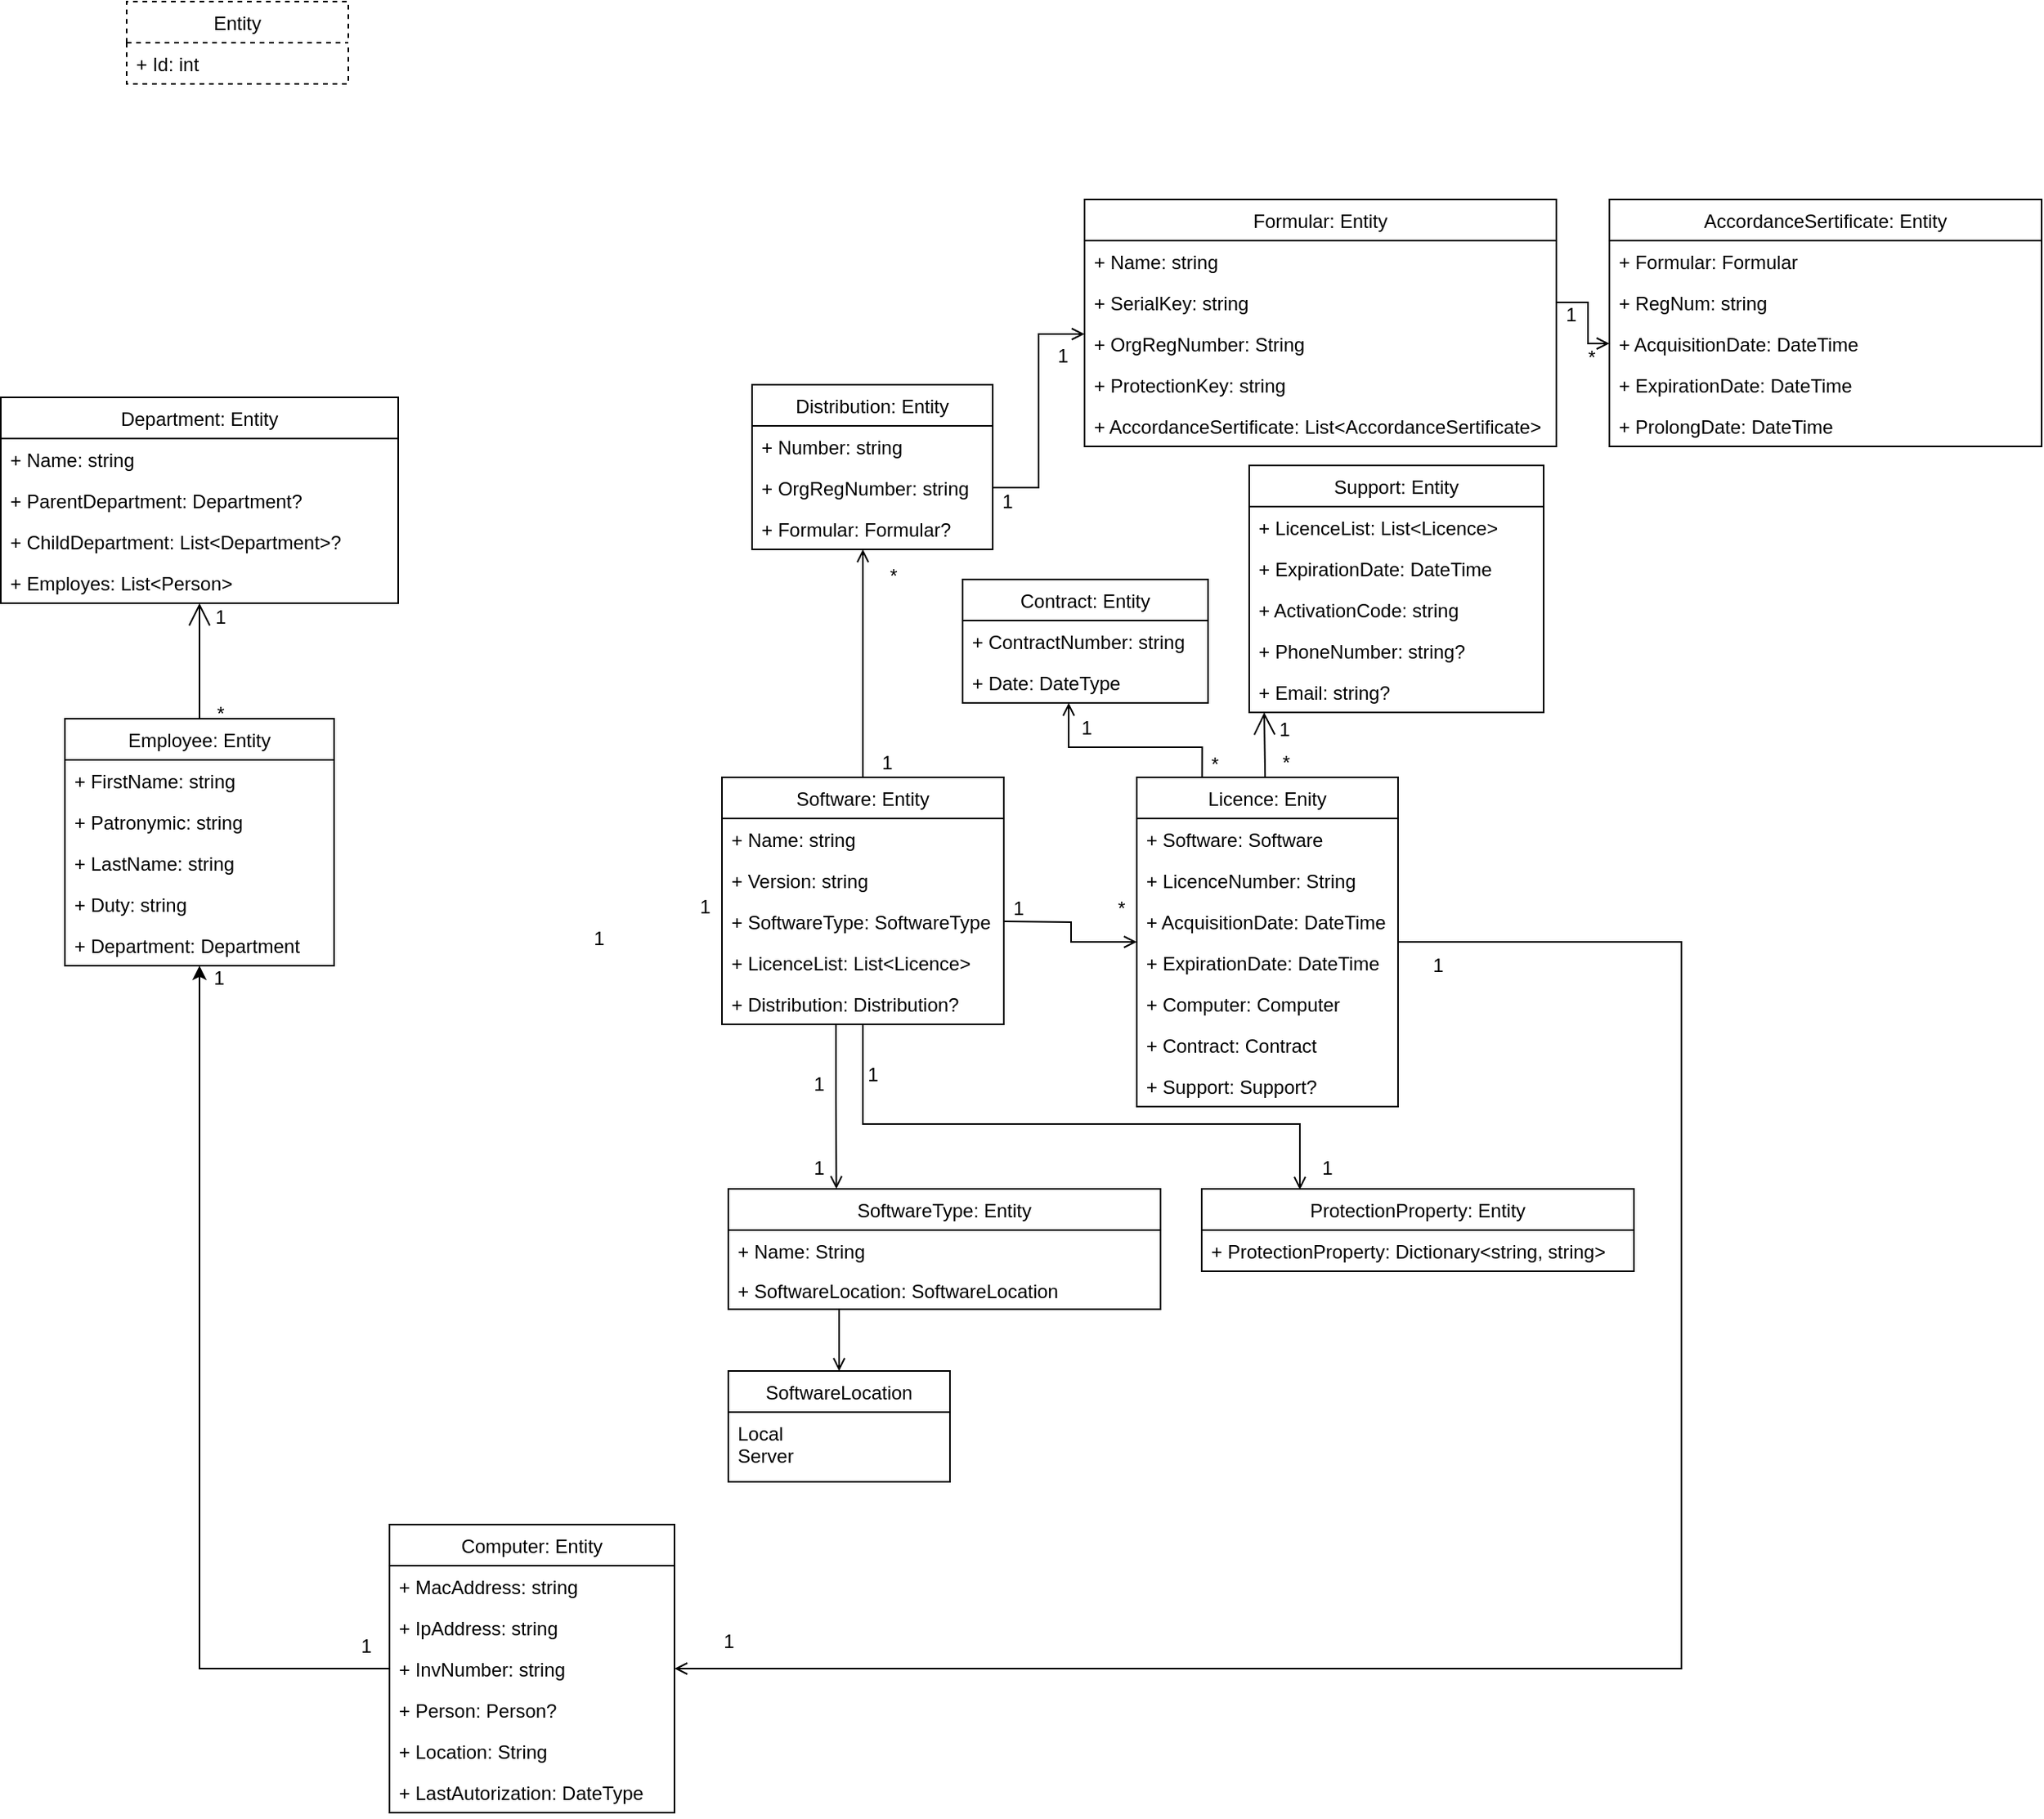 <mxfile version="16.5.6" type="github">
  <diagram id="y8QH2Xs-EVp4dDAqNL8i" name="Page-1">
    <mxGraphModel dx="981" dy="1709" grid="0" gridSize="10" guides="1" tooltips="1" connect="1" arrows="1" fold="1" page="1" pageScale="1" pageWidth="827" pageHeight="1169" math="0" shadow="0">
      <root>
        <mxCell id="0" />
        <mxCell id="1" parent="0" />
        <mxCell id="FjzVUKd9onfO_mUSDXpC-1" value="Entity" style="swimlane;fontStyle=0;childLayout=stackLayout;horizontal=1;startSize=26;fillColor=none;horizontalStack=0;resizeParent=1;resizeParentMax=0;resizeLast=0;collapsible=1;marginBottom=0;dashed=1;" parent="1" vertex="1">
          <mxGeometry x="114" y="-430" width="140" height="52" as="geometry" />
        </mxCell>
        <mxCell id="FjzVUKd9onfO_mUSDXpC-2" value="+ Id: int" style="text;strokeColor=none;fillColor=none;align=left;verticalAlign=top;spacingLeft=4;spacingRight=4;overflow=hidden;rotatable=0;points=[[0,0.5],[1,0.5]];portConstraint=eastwest;" parent="FjzVUKd9onfO_mUSDXpC-1" vertex="1">
          <mxGeometry y="26" width="140" height="26" as="geometry" />
        </mxCell>
        <mxCell id="FjzVUKd9onfO_mUSDXpC-9" value="Employee: Entity" style="swimlane;fontStyle=0;childLayout=stackLayout;horizontal=1;startSize=26;fillColor=none;horizontalStack=0;resizeParent=1;resizeParentMax=0;resizeLast=0;collapsible=1;marginBottom=0;" parent="1" vertex="1">
          <mxGeometry x="75" y="23" width="170" height="156" as="geometry" />
        </mxCell>
        <mxCell id="FjzVUKd9onfO_mUSDXpC-10" value="+ FirstName: string&#xa;" style="text;strokeColor=none;fillColor=none;align=left;verticalAlign=top;spacingLeft=4;spacingRight=4;overflow=hidden;rotatable=0;points=[[0,0.5],[1,0.5]];portConstraint=eastwest;" parent="FjzVUKd9onfO_mUSDXpC-9" vertex="1">
          <mxGeometry y="26" width="170" height="26" as="geometry" />
        </mxCell>
        <mxCell id="BDBQeY_DdKFdNmqo1651-56" value="+ Patronymic: string" style="text;strokeColor=none;fillColor=none;align=left;verticalAlign=top;spacingLeft=4;spacingRight=4;overflow=hidden;rotatable=0;points=[[0,0.5],[1,0.5]];portConstraint=eastwest;" parent="FjzVUKd9onfO_mUSDXpC-9" vertex="1">
          <mxGeometry y="52" width="170" height="26" as="geometry" />
        </mxCell>
        <mxCell id="BDBQeY_DdKFdNmqo1651-55" value="+ LastName: string" style="text;strokeColor=none;fillColor=none;align=left;verticalAlign=top;spacingLeft=4;spacingRight=4;overflow=hidden;rotatable=0;points=[[0,0.5],[1,0.5]];portConstraint=eastwest;" parent="FjzVUKd9onfO_mUSDXpC-9" vertex="1">
          <mxGeometry y="78" width="170" height="26" as="geometry" />
        </mxCell>
        <mxCell id="BDBQeY_DdKFdNmqo1651-54" value="+ Duty: string" style="text;strokeColor=none;fillColor=none;align=left;verticalAlign=top;spacingLeft=4;spacingRight=4;overflow=hidden;rotatable=0;points=[[0,0.5],[1,0.5]];portConstraint=eastwest;" parent="FjzVUKd9onfO_mUSDXpC-9" vertex="1">
          <mxGeometry y="104" width="170" height="26" as="geometry" />
        </mxCell>
        <mxCell id="BDBQeY_DdKFdNmqo1651-58" value="+ Department: Department" style="text;strokeColor=none;fillColor=none;align=left;verticalAlign=top;spacingLeft=4;spacingRight=4;overflow=hidden;rotatable=0;points=[[0,0.5],[1,0.5]];portConstraint=eastwest;" parent="FjzVUKd9onfO_mUSDXpC-9" vertex="1">
          <mxGeometry y="130" width="170" height="26" as="geometry" />
        </mxCell>
        <mxCell id="VfzhLTsaW3TszEiMBlgU-3" style="edgeStyle=orthogonalEdgeStyle;rounded=0;orthogonalLoop=1;jettySize=auto;html=1;" edge="1" parent="1" source="FjzVUKd9onfO_mUSDXpC-19" target="FjzVUKd9onfO_mUSDXpC-9">
          <mxGeometry relative="1" as="geometry" />
        </mxCell>
        <mxCell id="FjzVUKd9onfO_mUSDXpC-19" value="Computer: Entity" style="swimlane;fontStyle=0;childLayout=stackLayout;horizontal=1;startSize=26;fillColor=none;horizontalStack=0;resizeParent=1;resizeParentMax=0;resizeLast=0;collapsible=1;marginBottom=0;" parent="1" vertex="1">
          <mxGeometry x="280" y="532" width="180" height="182" as="geometry" />
        </mxCell>
        <mxCell id="FjzVUKd9onfO_mUSDXpC-20" value="+ MacAddress: string" style="text;strokeColor=none;fillColor=none;align=left;verticalAlign=top;spacingLeft=4;spacingRight=4;overflow=hidden;rotatable=0;points=[[0,0.5],[1,0.5]];portConstraint=eastwest;" parent="FjzVUKd9onfO_mUSDXpC-19" vertex="1">
          <mxGeometry y="26" width="180" height="26" as="geometry" />
        </mxCell>
        <mxCell id="BDBQeY_DdKFdNmqo1651-67" value="+ IpAddress: string" style="text;strokeColor=none;fillColor=none;align=left;verticalAlign=top;spacingLeft=4;spacingRight=4;overflow=hidden;rotatable=0;points=[[0,0.5],[1,0.5]];portConstraint=eastwest;" parent="FjzVUKd9onfO_mUSDXpC-19" vertex="1">
          <mxGeometry y="52" width="180" height="26" as="geometry" />
        </mxCell>
        <mxCell id="BDBQeY_DdKFdNmqo1651-66" value="+ InvNumber: string" style="text;strokeColor=none;fillColor=none;align=left;verticalAlign=top;spacingLeft=4;spacingRight=4;overflow=hidden;rotatable=0;points=[[0,0.5],[1,0.5]];portConstraint=eastwest;" parent="FjzVUKd9onfO_mUSDXpC-19" vertex="1">
          <mxGeometry y="78" width="180" height="26" as="geometry" />
        </mxCell>
        <mxCell id="BDBQeY_DdKFdNmqo1651-65" value="+ Person: Person?" style="text;strokeColor=none;fillColor=none;align=left;verticalAlign=top;spacingLeft=4;spacingRight=4;overflow=hidden;rotatable=0;points=[[0,0.5],[1,0.5]];portConstraint=eastwest;" parent="FjzVUKd9onfO_mUSDXpC-19" vertex="1">
          <mxGeometry y="104" width="180" height="26" as="geometry" />
        </mxCell>
        <mxCell id="BDBQeY_DdKFdNmqo1651-64" value="+ Location: String" style="text;strokeColor=none;fillColor=none;align=left;verticalAlign=top;spacingLeft=4;spacingRight=4;overflow=hidden;rotatable=0;points=[[0,0.5],[1,0.5]];portConstraint=eastwest;" parent="FjzVUKd9onfO_mUSDXpC-19" vertex="1">
          <mxGeometry y="130" width="180" height="26" as="geometry" />
        </mxCell>
        <mxCell id="BDBQeY_DdKFdNmqo1651-63" value="+ LastAutorization: DateType" style="text;strokeColor=none;fillColor=none;align=left;verticalAlign=top;spacingLeft=4;spacingRight=4;overflow=hidden;rotatable=0;points=[[0,0.5],[1,0.5]];portConstraint=eastwest;" parent="FjzVUKd9onfO_mUSDXpC-19" vertex="1">
          <mxGeometry y="156" width="180" height="26" as="geometry" />
        </mxCell>
        <mxCell id="FjzVUKd9onfO_mUSDXpC-21" value="Department: Entity" style="swimlane;fontStyle=0;childLayout=stackLayout;horizontal=1;startSize=26;fillColor=none;horizontalStack=0;resizeParent=1;resizeParentMax=0;resizeLast=0;collapsible=1;marginBottom=0;" parent="1" vertex="1">
          <mxGeometry x="34.5" y="-180" width="251" height="130" as="geometry" />
        </mxCell>
        <mxCell id="FjzVUKd9onfO_mUSDXpC-22" value="+ Name: string" style="text;strokeColor=none;fillColor=none;align=left;verticalAlign=top;spacingLeft=4;spacingRight=4;overflow=hidden;rotatable=0;points=[[0,0.5],[1,0.5]];portConstraint=eastwest;" parent="FjzVUKd9onfO_mUSDXpC-21" vertex="1">
          <mxGeometry y="26" width="251" height="26" as="geometry" />
        </mxCell>
        <mxCell id="BDBQeY_DdKFdNmqo1651-53" value="+ ParentDepartment: Department?" style="text;strokeColor=none;fillColor=none;align=left;verticalAlign=top;spacingLeft=4;spacingRight=4;overflow=hidden;rotatable=0;points=[[0,0.5],[1,0.5]];portConstraint=eastwest;" parent="FjzVUKd9onfO_mUSDXpC-21" vertex="1">
          <mxGeometry y="52" width="251" height="26" as="geometry" />
        </mxCell>
        <mxCell id="VfzhLTsaW3TszEiMBlgU-1" value="+ ChildDepartment: List&lt;Department&gt;?" style="text;strokeColor=none;fillColor=none;align=left;verticalAlign=top;spacingLeft=4;spacingRight=4;overflow=hidden;rotatable=0;points=[[0,0.5],[1,0.5]];portConstraint=eastwest;" vertex="1" parent="FjzVUKd9onfO_mUSDXpC-21">
          <mxGeometry y="78" width="251" height="26" as="geometry" />
        </mxCell>
        <mxCell id="BDBQeY_DdKFdNmqo1651-52" value="+ Employes: List&lt;Person&gt;" style="text;strokeColor=none;fillColor=none;align=left;verticalAlign=top;spacingLeft=4;spacingRight=4;overflow=hidden;rotatable=0;points=[[0,0.5],[1,0.5]];portConstraint=eastwest;" parent="FjzVUKd9onfO_mUSDXpC-21" vertex="1">
          <mxGeometry y="104" width="251" height="26" as="geometry" />
        </mxCell>
        <mxCell id="BDBQeY_DdKFdNmqo1651-15" value="" style="group" parent="1" vertex="1" connectable="0">
          <mxGeometry x="158" y="-51" width="25" height="88" as="geometry" />
        </mxCell>
        <mxCell id="BDBQeY_DdKFdNmqo1651-13" value="*" style="text;html=1;align=center;verticalAlign=middle;resizable=0;points=[];autosize=1;strokeColor=none;fillColor=none;" parent="BDBQeY_DdKFdNmqo1651-15" vertex="1">
          <mxGeometry x="5" y="61.333" width="20" height="20" as="geometry" />
        </mxCell>
        <mxCell id="BDBQeY_DdKFdNmqo1651-14" value="1" style="text;html=1;align=center;verticalAlign=middle;resizable=0;points=[];autosize=1;strokeColor=none;fillColor=none;" parent="BDBQeY_DdKFdNmqo1651-15" vertex="1">
          <mxGeometry x="5" width="20" height="20" as="geometry" />
        </mxCell>
        <mxCell id="BDBQeY_DdKFdNmqo1651-168" style="edgeStyle=orthogonalEdgeStyle;rounded=0;orthogonalLoop=1;jettySize=auto;html=1;entryX=0.25;entryY=0;entryDx=0;entryDy=0;startArrow=none;startFill=0;endArrow=open;endFill=0;" parent="1" source="BDBQeY_DdKFdNmqo1651-32" target="BDBQeY_DdKFdNmqo1651-166" edge="1">
          <mxGeometry relative="1" as="geometry">
            <Array as="points">
              <mxPoint x="562" y="264" />
              <mxPoint x="562" y="264" />
            </Array>
          </mxGeometry>
        </mxCell>
        <mxCell id="BDBQeY_DdKFdNmqo1651-175" style="edgeStyle=orthogonalEdgeStyle;rounded=0;orthogonalLoop=1;jettySize=auto;html=1;startArrow=none;startFill=0;endArrow=open;endFill=0;" parent="1" source="BDBQeY_DdKFdNmqo1651-84" target="FjzVUKd9onfO_mUSDXpC-19" edge="1">
          <mxGeometry relative="1" as="geometry">
            <Array as="points">
              <mxPoint x="1096" y="164" />
              <mxPoint x="1096" y="623" />
            </Array>
            <mxPoint x="817" y="64" as="sourcePoint" />
          </mxGeometry>
        </mxCell>
        <mxCell id="BDBQeY_DdKFdNmqo1651-187" style="edgeStyle=orthogonalEdgeStyle;rounded=0;orthogonalLoop=1;jettySize=auto;html=1;startArrow=none;startFill=0;endArrow=open;endFill=0;" parent="1" source="BDBQeY_DdKFdNmqo1651-32" target="BDBQeY_DdKFdNmqo1651-73" edge="1">
          <mxGeometry relative="1" as="geometry">
            <Array as="points">
              <mxPoint x="579" y="-49" />
              <mxPoint x="579" y="-49" />
            </Array>
          </mxGeometry>
        </mxCell>
        <mxCell id="BDBQeY_DdKFdNmqo1651-32" value="Software: Entity" style="swimlane;fontStyle=0;childLayout=stackLayout;horizontal=1;startSize=26;fillColor=none;horizontalStack=0;resizeParent=1;resizeParentMax=0;resizeLast=0;collapsible=1;marginBottom=0;" parent="1" vertex="1">
          <mxGeometry x="490" y="60" width="178" height="156" as="geometry" />
        </mxCell>
        <mxCell id="BDBQeY_DdKFdNmqo1651-42" value="+ Name: string    " style="text;strokeColor=none;fillColor=none;align=left;verticalAlign=middle;spacingLeft=4;spacingRight=4;overflow=hidden;rotatable=0;points=[[0,0.5],[1,0.5]];portConstraint=eastwest;" parent="BDBQeY_DdKFdNmqo1651-32" vertex="1">
          <mxGeometry y="26" width="178" height="26" as="geometry" />
        </mxCell>
        <mxCell id="BDBQeY_DdKFdNmqo1651-45" value="+ Version: string" style="text;strokeColor=none;fillColor=none;align=left;verticalAlign=middle;spacingLeft=4;spacingRight=4;overflow=hidden;rotatable=0;points=[[0,0.5],[1,0.5]];portConstraint=eastwest;" parent="BDBQeY_DdKFdNmqo1651-32" vertex="1">
          <mxGeometry y="52" width="178" height="26" as="geometry" />
        </mxCell>
        <mxCell id="BDBQeY_DdKFdNmqo1651-108" value="+ SoftwareType: SoftwareType" style="text;strokeColor=none;fillColor=none;align=left;verticalAlign=middle;spacingLeft=4;spacingRight=4;overflow=hidden;rotatable=0;points=[[0,0.5],[1,0.5]];portConstraint=eastwest;" parent="BDBQeY_DdKFdNmqo1651-32" vertex="1">
          <mxGeometry y="78" width="178" height="26" as="geometry" />
        </mxCell>
        <mxCell id="BDBQeY_DdKFdNmqo1651-102" value="+ LicenceList: List&lt;Licence&gt; " style="text;strokeColor=none;fillColor=none;align=left;verticalAlign=middle;spacingLeft=4;spacingRight=4;overflow=hidden;rotatable=0;points=[[0,0.5],[1,0.5]];portConstraint=eastwest;" parent="BDBQeY_DdKFdNmqo1651-32" vertex="1">
          <mxGeometry y="104" width="178" height="26" as="geometry" />
        </mxCell>
        <mxCell id="BDBQeY_DdKFdNmqo1651-72" value="+ Distribution: Distribution?" style="text;strokeColor=none;fillColor=none;align=left;verticalAlign=middle;spacingLeft=4;spacingRight=4;overflow=hidden;rotatable=0;points=[[0,0.5],[1,0.5]];portConstraint=eastwest;" parent="BDBQeY_DdKFdNmqo1651-32" vertex="1">
          <mxGeometry y="130" width="178" height="26" as="geometry" />
        </mxCell>
        <mxCell id="BDBQeY_DdKFdNmqo1651-46" value="Contract: Entity" style="swimlane;fontStyle=0;childLayout=stackLayout;horizontal=1;startSize=26;fillColor=none;horizontalStack=0;resizeParent=1;resizeParentMax=0;resizeLast=0;collapsible=1;marginBottom=0;" parent="1" vertex="1">
          <mxGeometry x="642" y="-65" width="155" height="78" as="geometry" />
        </mxCell>
        <mxCell id="BDBQeY_DdKFdNmqo1651-47" value="+ ContractNumber: string" style="text;strokeColor=none;fillColor=none;align=left;verticalAlign=top;spacingLeft=4;spacingRight=4;overflow=hidden;rotatable=0;points=[[0,0.5],[1,0.5]];portConstraint=eastwest;" parent="BDBQeY_DdKFdNmqo1651-46" vertex="1">
          <mxGeometry y="26" width="155" height="26" as="geometry" />
        </mxCell>
        <mxCell id="BDBQeY_DdKFdNmqo1651-48" value="+ Date: DateType" style="text;strokeColor=none;fillColor=none;align=left;verticalAlign=top;spacingLeft=4;spacingRight=4;overflow=hidden;rotatable=0;points=[[0,0.5],[1,0.5]];portConstraint=eastwest;" parent="BDBQeY_DdKFdNmqo1651-46" vertex="1">
          <mxGeometry y="52" width="155" height="26" as="geometry" />
        </mxCell>
        <mxCell id="BDBQeY_DdKFdNmqo1651-10" value="" style="endArrow=open;endFill=1;endSize=12;html=1;rounded=0;exitX=0.5;exitY=0;exitDx=0;exitDy=0;" parent="1" source="FjzVUKd9onfO_mUSDXpC-9" target="FjzVUKd9onfO_mUSDXpC-21" edge="1">
          <mxGeometry width="160" relative="1" as="geometry">
            <mxPoint x="340" y="200" as="sourcePoint" />
            <mxPoint x="155" y="-28" as="targetPoint" />
            <Array as="points" />
          </mxGeometry>
        </mxCell>
        <mxCell id="BDBQeY_DdKFdNmqo1651-68" value="Support: Entity" style="swimlane;fontStyle=0;childLayout=stackLayout;horizontal=1;startSize=26;fillColor=none;horizontalStack=0;resizeParent=1;resizeParentMax=0;resizeLast=0;collapsible=1;marginBottom=0;" parent="1" vertex="1">
          <mxGeometry x="823" y="-137" width="186" height="156" as="geometry" />
        </mxCell>
        <mxCell id="BDBQeY_DdKFdNmqo1651-186" value="+ LicenceList: List&lt;Licence&gt;" style="text;strokeColor=none;fillColor=none;align=left;verticalAlign=top;spacingLeft=4;spacingRight=4;overflow=hidden;rotatable=0;points=[[0,0.5],[1,0.5]];portConstraint=eastwest;" parent="BDBQeY_DdKFdNmqo1651-68" vertex="1">
          <mxGeometry y="26" width="186" height="26" as="geometry" />
        </mxCell>
        <mxCell id="BDBQeY_DdKFdNmqo1651-69" value="+ ExpirationDate: DateTime" style="text;strokeColor=none;fillColor=none;align=left;verticalAlign=top;spacingLeft=4;spacingRight=4;overflow=hidden;rotatable=0;points=[[0,0.5],[1,0.5]];portConstraint=eastwest;" parent="BDBQeY_DdKFdNmqo1651-68" vertex="1">
          <mxGeometry y="52" width="186" height="26" as="geometry" />
        </mxCell>
        <mxCell id="BDBQeY_DdKFdNmqo1651-70" value="+ ActivationCode: string" style="text;strokeColor=none;fillColor=none;align=left;verticalAlign=top;spacingLeft=4;spacingRight=4;overflow=hidden;rotatable=0;points=[[0,0.5],[1,0.5]];portConstraint=eastwest;" parent="BDBQeY_DdKFdNmqo1651-68" vertex="1">
          <mxGeometry y="78" width="186" height="26" as="geometry" />
        </mxCell>
        <mxCell id="BDBQeY_DdKFdNmqo1651-71" value="+ PhoneNumber: string?" style="text;strokeColor=none;fillColor=none;align=left;verticalAlign=top;spacingLeft=4;spacingRight=4;overflow=hidden;rotatable=0;points=[[0,0.5],[1,0.5]];portConstraint=eastwest;" parent="BDBQeY_DdKFdNmqo1651-68" vertex="1">
          <mxGeometry y="104" width="186" height="26" as="geometry" />
        </mxCell>
        <mxCell id="BDBQeY_DdKFdNmqo1651-109" value="+ Email: string?" style="text;strokeColor=none;fillColor=none;align=left;verticalAlign=top;spacingLeft=4;spacingRight=4;overflow=hidden;rotatable=0;points=[[0,0.5],[1,0.5]];portConstraint=eastwest;" parent="BDBQeY_DdKFdNmqo1651-68" vertex="1">
          <mxGeometry y="130" width="186" height="26" as="geometry" />
        </mxCell>
        <mxCell id="BDBQeY_DdKFdNmqo1651-73" value="Distribution: Entity" style="swimlane;fontStyle=0;childLayout=stackLayout;horizontal=1;startSize=26;fillColor=none;horizontalStack=0;resizeParent=1;resizeParentMax=0;resizeLast=0;collapsible=1;marginBottom=0;" parent="1" vertex="1">
          <mxGeometry x="509" y="-188" width="152" height="104" as="geometry" />
        </mxCell>
        <mxCell id="BDBQeY_DdKFdNmqo1651-74" value="+ Number: string" style="text;strokeColor=none;fillColor=none;align=left;verticalAlign=top;spacingLeft=4;spacingRight=4;overflow=hidden;rotatable=0;points=[[0,0.5],[1,0.5]];portConstraint=eastwest;" parent="BDBQeY_DdKFdNmqo1651-73" vertex="1">
          <mxGeometry y="26" width="152" height="26" as="geometry" />
        </mxCell>
        <mxCell id="BDBQeY_DdKFdNmqo1651-75" value="+ OrgRegNumber: string" style="text;strokeColor=none;fillColor=none;align=left;verticalAlign=top;spacingLeft=4;spacingRight=4;overflow=hidden;rotatable=0;points=[[0,0.5],[1,0.5]];portConstraint=eastwest;" parent="BDBQeY_DdKFdNmqo1651-73" vertex="1">
          <mxGeometry y="52" width="152" height="26" as="geometry" />
        </mxCell>
        <mxCell id="BDBQeY_DdKFdNmqo1651-76" value="+ Formular: Formular?" style="text;strokeColor=none;fillColor=none;align=left;verticalAlign=top;spacingLeft=4;spacingRight=4;overflow=hidden;rotatable=0;points=[[0,0.5],[1,0.5]];portConstraint=eastwest;" parent="BDBQeY_DdKFdNmqo1651-73" vertex="1">
          <mxGeometry y="78" width="152" height="26" as="geometry" />
        </mxCell>
        <mxCell id="BDBQeY_DdKFdNmqo1651-78" value="Formular: Entity" style="swimlane;fontStyle=0;childLayout=stackLayout;horizontal=1;startSize=26;fillColor=none;horizontalStack=0;resizeParent=1;resizeParentMax=0;resizeLast=0;collapsible=1;marginBottom=0;" parent="1" vertex="1">
          <mxGeometry x="719" y="-305" width="298" height="156" as="geometry" />
        </mxCell>
        <mxCell id="BDBQeY_DdKFdNmqo1651-79" value="+ Name: string" style="text;strokeColor=none;fillColor=none;align=left;verticalAlign=top;spacingLeft=4;spacingRight=4;overflow=hidden;rotatable=0;points=[[0,0.5],[1,0.5]];portConstraint=eastwest;" parent="BDBQeY_DdKFdNmqo1651-78" vertex="1">
          <mxGeometry y="26" width="298" height="26" as="geometry" />
        </mxCell>
        <mxCell id="BDBQeY_DdKFdNmqo1651-80" value="+ SerialKey: string " style="text;strokeColor=none;fillColor=none;align=left;verticalAlign=top;spacingLeft=4;spacingRight=4;overflow=hidden;rotatable=0;points=[[0,0.5],[1,0.5]];portConstraint=eastwest;" parent="BDBQeY_DdKFdNmqo1651-78" vertex="1">
          <mxGeometry y="52" width="298" height="26" as="geometry" />
        </mxCell>
        <mxCell id="BDBQeY_DdKFdNmqo1651-83" value="+ OrgRegNumber: String" style="text;strokeColor=none;fillColor=none;align=left;verticalAlign=top;spacingLeft=4;spacingRight=4;overflow=hidden;rotatable=0;points=[[0,0.5],[1,0.5]];portConstraint=eastwest;" parent="BDBQeY_DdKFdNmqo1651-78" vertex="1">
          <mxGeometry y="78" width="298" height="26" as="geometry" />
        </mxCell>
        <mxCell id="BDBQeY_DdKFdNmqo1651-82" value="+ ProtectionKey: string" style="text;strokeColor=none;fillColor=none;align=left;verticalAlign=top;spacingLeft=4;spacingRight=4;overflow=hidden;rotatable=0;points=[[0,0.5],[1,0.5]];portConstraint=eastwest;" parent="BDBQeY_DdKFdNmqo1651-78" vertex="1">
          <mxGeometry y="104" width="298" height="26" as="geometry" />
        </mxCell>
        <mxCell id="BDBQeY_DdKFdNmqo1651-81" value="+ AccordanceSertificate: List&lt;AccordanceSertificate&gt;" style="text;strokeColor=none;fillColor=none;align=left;verticalAlign=top;spacingLeft=4;spacingRight=4;overflow=hidden;rotatable=0;points=[[0,0.5],[1,0.5]];portConstraint=eastwest;" parent="BDBQeY_DdKFdNmqo1651-78" vertex="1">
          <mxGeometry y="130" width="298" height="26" as="geometry" />
        </mxCell>
        <mxCell id="BDBQeY_DdKFdNmqo1651-123" style="edgeStyle=orthogonalEdgeStyle;rounded=0;orthogonalLoop=1;jettySize=auto;html=1;exitX=0.25;exitY=0;exitDx=0;exitDy=0;endArrow=open;endFill=0;" parent="1" source="BDBQeY_DdKFdNmqo1651-84" target="BDBQeY_DdKFdNmqo1651-46" edge="1">
          <mxGeometry relative="1" as="geometry">
            <Array as="points">
              <mxPoint x="793" y="41" />
              <mxPoint x="709" y="41" />
            </Array>
          </mxGeometry>
        </mxCell>
        <mxCell id="BDBQeY_DdKFdNmqo1651-84" value="Licence: Enity" style="swimlane;fontStyle=0;childLayout=stackLayout;horizontal=1;startSize=26;fillColor=none;horizontalStack=0;resizeParent=1;resizeParentMax=0;resizeLast=0;collapsible=1;marginBottom=0;" parent="1" vertex="1">
          <mxGeometry x="752" y="60" width="165" height="208" as="geometry" />
        </mxCell>
        <mxCell id="BDBQeY_DdKFdNmqo1651-103" value="+ Software: Software" style="text;strokeColor=none;fillColor=none;align=left;verticalAlign=middle;spacingLeft=4;spacingRight=4;overflow=hidden;rotatable=0;points=[[0,0.5],[1,0.5]];portConstraint=eastwest;" parent="BDBQeY_DdKFdNmqo1651-84" vertex="1">
          <mxGeometry y="26" width="165" height="26" as="geometry" />
        </mxCell>
        <mxCell id="BDBQeY_DdKFdNmqo1651-88" value="+ LicenceNumber: String" style="text;strokeColor=none;fillColor=none;align=left;verticalAlign=middle;spacingLeft=4;spacingRight=4;overflow=hidden;rotatable=0;points=[[0,0.5],[1,0.5]];portConstraint=eastwest;" parent="BDBQeY_DdKFdNmqo1651-84" vertex="1">
          <mxGeometry y="52" width="165" height="26" as="geometry" />
        </mxCell>
        <mxCell id="BDBQeY_DdKFdNmqo1651-89" value="+ AcquisitionDate: DateTime" style="text;strokeColor=none;fillColor=none;align=left;verticalAlign=middle;spacingLeft=4;spacingRight=4;overflow=hidden;rotatable=0;points=[[0,0.5],[1,0.5]];portConstraint=eastwest;" parent="BDBQeY_DdKFdNmqo1651-84" vertex="1">
          <mxGeometry y="78" width="165" height="26" as="geometry" />
        </mxCell>
        <mxCell id="BDBQeY_DdKFdNmqo1651-90" value="+ ExpirationDate: DateTime" style="text;strokeColor=none;fillColor=none;align=left;verticalAlign=middle;spacingLeft=4;spacingRight=4;overflow=hidden;rotatable=0;points=[[0,0.5],[1,0.5]];portConstraint=eastwest;" parent="BDBQeY_DdKFdNmqo1651-84" vertex="1">
          <mxGeometry y="104" width="165" height="26" as="geometry" />
        </mxCell>
        <mxCell id="BDBQeY_DdKFdNmqo1651-183" value="+ Computer: Computer" style="text;strokeColor=none;fillColor=none;align=left;verticalAlign=middle;spacingLeft=4;spacingRight=4;overflow=hidden;rotatable=0;points=[[0,0.5],[1,0.5]];portConstraint=eastwest;" parent="BDBQeY_DdKFdNmqo1651-84" vertex="1">
          <mxGeometry y="130" width="165" height="26" as="geometry" />
        </mxCell>
        <mxCell id="BDBQeY_DdKFdNmqo1651-91" value="+ Contract: Contract" style="text;strokeColor=none;fillColor=none;align=left;verticalAlign=middle;spacingLeft=4;spacingRight=4;overflow=hidden;rotatable=0;points=[[0,0.5],[1,0.5]];portConstraint=eastwest;" parent="BDBQeY_DdKFdNmqo1651-84" vertex="1">
          <mxGeometry y="156" width="165" height="26" as="geometry" />
        </mxCell>
        <mxCell id="BDBQeY_DdKFdNmqo1651-110" value="+ Support: Support?" style="text;strokeColor=none;fillColor=none;align=left;verticalAlign=middle;spacingLeft=4;spacingRight=4;overflow=hidden;rotatable=0;points=[[0,0.5],[1,0.5]];portConstraint=eastwest;" parent="BDBQeY_DdKFdNmqo1651-84" vertex="1">
          <mxGeometry y="182" width="165" height="26" as="geometry" />
        </mxCell>
        <mxCell id="BDBQeY_DdKFdNmqo1651-105" value="SoftwareLocation" style="swimlane;fontStyle=0;childLayout=stackLayout;horizontal=1;startSize=26;fillColor=none;horizontalStack=0;resizeParent=1;resizeParentMax=0;resizeLast=0;collapsible=1;marginBottom=0;" parent="1" vertex="1">
          <mxGeometry x="494" y="435" width="140" height="70" as="geometry" />
        </mxCell>
        <mxCell id="BDBQeY_DdKFdNmqo1651-106" value="Local&#xa;Server" style="text;strokeColor=none;fillColor=none;align=left;verticalAlign=top;spacingLeft=4;spacingRight=4;overflow=hidden;rotatable=0;points=[[0,0.5],[1,0.5]];portConstraint=eastwest;" parent="BDBQeY_DdKFdNmqo1651-105" vertex="1">
          <mxGeometry y="26" width="140" height="44" as="geometry" />
        </mxCell>
        <mxCell id="BDBQeY_DdKFdNmqo1651-117" value="" style="group" parent="1" vertex="1" connectable="0">
          <mxGeometry x="836" y="21" width="18" height="39" as="geometry" />
        </mxCell>
        <mxCell id="BDBQeY_DdKFdNmqo1651-112" value="" style="endArrow=open;endFill=1;endSize=12;html=1;rounded=0;entryX=0.051;entryY=1;entryDx=0;entryDy=0;entryPerimeter=0;" parent="BDBQeY_DdKFdNmqo1651-117" source="BDBQeY_DdKFdNmqo1651-84" target="BDBQeY_DdKFdNmqo1651-109" edge="1">
          <mxGeometry width="160" relative="1" as="geometry">
            <mxPoint x="82" y="39" as="sourcePoint" />
            <mxPoint x="194.571" y="60.306" as="targetPoint" />
            <Array as="points" />
          </mxGeometry>
        </mxCell>
        <mxCell id="BDBQeY_DdKFdNmqo1651-115" value="1" style="text;html=1;align=center;verticalAlign=middle;resizable=0;points=[];autosize=1;strokeColor=none;fillColor=none;" parent="BDBQeY_DdKFdNmqo1651-117" vertex="1">
          <mxGeometry width="17" height="18" as="geometry" />
        </mxCell>
        <mxCell id="BDBQeY_DdKFdNmqo1651-116" value="*" style="text;html=1;align=center;verticalAlign=middle;resizable=0;points=[];autosize=1;strokeColor=none;fillColor=none;" parent="BDBQeY_DdKFdNmqo1651-117" vertex="1">
          <mxGeometry x="2" y="21" width="15" height="18" as="geometry" />
        </mxCell>
        <mxCell id="BDBQeY_DdKFdNmqo1651-124" value="1" style="text;html=1;align=center;verticalAlign=middle;resizable=0;points=[];autosize=1;strokeColor=none;fillColor=none;" parent="1" vertex="1">
          <mxGeometry x="711" y="20" width="17" height="18" as="geometry" />
        </mxCell>
        <mxCell id="BDBQeY_DdKFdNmqo1651-125" value="*" style="text;html=1;align=center;verticalAlign=middle;resizable=0;points=[];autosize=1;strokeColor=none;fillColor=none;" parent="1" vertex="1">
          <mxGeometry x="793" y="43" width="15" height="18" as="geometry" />
        </mxCell>
        <mxCell id="BDBQeY_DdKFdNmqo1651-129" style="edgeStyle=orthogonalEdgeStyle;rounded=0;orthogonalLoop=1;jettySize=auto;html=1;endArrow=open;endFill=0;" parent="1" target="BDBQeY_DdKFdNmqo1651-84" edge="1">
          <mxGeometry relative="1" as="geometry">
            <mxPoint x="668" y="151" as="sourcePoint" />
          </mxGeometry>
        </mxCell>
        <mxCell id="BDBQeY_DdKFdNmqo1651-130" value="*" style="text;html=1;align=center;verticalAlign=middle;resizable=0;points=[];autosize=1;strokeColor=none;fillColor=none;" parent="1" vertex="1">
          <mxGeometry x="734" y="134" width="15" height="18" as="geometry" />
        </mxCell>
        <mxCell id="BDBQeY_DdKFdNmqo1651-131" value="1" style="text;html=1;align=center;verticalAlign=middle;resizable=0;points=[];autosize=1;strokeColor=none;fillColor=none;" parent="1" vertex="1">
          <mxGeometry x="668" y="134" width="17" height="18" as="geometry" />
        </mxCell>
        <mxCell id="BDBQeY_DdKFdNmqo1651-136" style="edgeStyle=orthogonalEdgeStyle;rounded=0;orthogonalLoop=1;jettySize=auto;html=1;entryX=0;entryY=0.5;entryDx=0;entryDy=0;endArrow=open;endFill=0;" parent="1" source="BDBQeY_DdKFdNmqo1651-80" target="BDBQeY_DdKFdNmqo1651-151" edge="1">
          <mxGeometry relative="1" as="geometry">
            <mxPoint x="1039" y="345" as="targetPoint" />
          </mxGeometry>
        </mxCell>
        <mxCell id="BDBQeY_DdKFdNmqo1651-137" style="edgeStyle=orthogonalEdgeStyle;rounded=0;orthogonalLoop=1;jettySize=auto;html=1;endArrow=open;endFill=0;entryX=0;entryY=0.269;entryDx=0;entryDy=0;entryPerimeter=0;" parent="1" source="BDBQeY_DdKFdNmqo1651-75" target="BDBQeY_DdKFdNmqo1651-83" edge="1">
          <mxGeometry relative="1" as="geometry">
            <mxPoint x="707" y="365" as="targetPoint" />
          </mxGeometry>
        </mxCell>
        <mxCell id="BDBQeY_DdKFdNmqo1651-140" value="*" style="text;html=1;align=center;verticalAlign=middle;resizable=0;points=[];autosize=1;strokeColor=none;fillColor=none;" parent="1" vertex="1">
          <mxGeometry x="590" y="-76" width="15" height="18" as="geometry" />
        </mxCell>
        <mxCell id="BDBQeY_DdKFdNmqo1651-142" value="1" style="text;html=1;align=center;verticalAlign=middle;resizable=0;points=[];autosize=1;strokeColor=none;fillColor=none;" parent="1" vertex="1">
          <mxGeometry x="585" y="42" width="17" height="18" as="geometry" />
        </mxCell>
        <mxCell id="BDBQeY_DdKFdNmqo1651-143" value="1" style="text;html=1;align=center;verticalAlign=middle;resizable=0;points=[];autosize=1;strokeColor=none;fillColor=none;" parent="1" vertex="1">
          <mxGeometry x="1017" y="-241" width="17" height="18" as="geometry" />
        </mxCell>
        <mxCell id="BDBQeY_DdKFdNmqo1651-144" value="*" style="text;html=1;align=center;verticalAlign=middle;resizable=0;points=[];autosize=1;strokeColor=none;fillColor=none;" parent="1" vertex="1">
          <mxGeometry x="1031" y="-214" width="15" height="18" as="geometry" />
        </mxCell>
        <mxCell id="BDBQeY_DdKFdNmqo1651-145" value="AccordanceSertificate: Entity" style="swimlane;fontStyle=0;childLayout=stackLayout;horizontal=1;startSize=26;fillColor=none;horizontalStack=0;resizeParent=1;resizeParentMax=0;resizeLast=0;collapsible=1;marginBottom=0;" parent="1" vertex="1">
          <mxGeometry x="1050.5" y="-305" width="273" height="156" as="geometry" />
        </mxCell>
        <mxCell id="BDBQeY_DdKFdNmqo1651-154" value="+ Formular: Formular" style="text;strokeColor=none;fillColor=none;align=left;verticalAlign=top;spacingLeft=4;spacingRight=4;overflow=hidden;rotatable=0;points=[[0,0.5],[1,0.5]];portConstraint=eastwest;" parent="BDBQeY_DdKFdNmqo1651-145" vertex="1">
          <mxGeometry y="26" width="273" height="26" as="geometry" />
        </mxCell>
        <mxCell id="BDBQeY_DdKFdNmqo1651-146" value="+ RegNum: string" style="text;strokeColor=none;fillColor=none;align=left;verticalAlign=top;spacingLeft=4;spacingRight=4;overflow=hidden;rotatable=0;points=[[0,0.5],[1,0.5]];portConstraint=eastwest;" parent="BDBQeY_DdKFdNmqo1651-145" vertex="1">
          <mxGeometry y="52" width="273" height="26" as="geometry" />
        </mxCell>
        <mxCell id="BDBQeY_DdKFdNmqo1651-151" value="+ AcquisitionDate: DateTime" style="text;strokeColor=none;fillColor=none;align=left;verticalAlign=top;spacingLeft=4;spacingRight=4;overflow=hidden;rotatable=0;points=[[0,0.5],[1,0.5]];portConstraint=eastwest;" parent="BDBQeY_DdKFdNmqo1651-145" vertex="1">
          <mxGeometry y="78" width="273" height="26" as="geometry" />
        </mxCell>
        <mxCell id="BDBQeY_DdKFdNmqo1651-152" value="+ ExpirationDate: DateTime" style="text;strokeColor=none;fillColor=none;align=left;verticalAlign=top;spacingLeft=4;spacingRight=4;overflow=hidden;rotatable=0;points=[[0,0.5],[1,0.5]];portConstraint=eastwest;" parent="BDBQeY_DdKFdNmqo1651-145" vertex="1">
          <mxGeometry y="104" width="273" height="26" as="geometry" />
        </mxCell>
        <mxCell id="BDBQeY_DdKFdNmqo1651-153" value="+ ProlongDate: DateTime" style="text;strokeColor=none;fillColor=none;align=left;verticalAlign=top;spacingLeft=4;spacingRight=4;overflow=hidden;rotatable=0;points=[[0,0.5],[1,0.5]];portConstraint=eastwest;" parent="BDBQeY_DdKFdNmqo1651-145" vertex="1">
          <mxGeometry y="130" width="273" height="26" as="geometry" />
        </mxCell>
        <mxCell id="BDBQeY_DdKFdNmqo1651-162" style="edgeStyle=orthogonalEdgeStyle;rounded=0;orthogonalLoop=1;jettySize=auto;html=1;entryX=0.23;entryY=0.01;entryDx=0;entryDy=0;endArrow=open;endFill=0;startArrow=none;startFill=0;entryPerimeter=0;" parent="1" source="BDBQeY_DdKFdNmqo1651-72" target="BDBQeY_DdKFdNmqo1651-164" edge="1">
          <mxGeometry relative="1" as="geometry">
            <mxPoint x="1107.227" y="212.988" as="targetPoint" />
            <Array as="points">
              <mxPoint x="579" y="279" />
              <mxPoint x="855" y="279" />
              <mxPoint x="855" y="321" />
            </Array>
          </mxGeometry>
        </mxCell>
        <mxCell id="BDBQeY_DdKFdNmqo1651-164" value="ProtectionProperty: Entity" style="swimlane;fontStyle=0;childLayout=stackLayout;horizontal=1;startSize=26;fillColor=none;horizontalStack=0;resizeParent=1;resizeParentMax=0;resizeLast=0;collapsible=1;marginBottom=0;" parent="1" vertex="1">
          <mxGeometry x="793" y="320" width="273" height="52" as="geometry" />
        </mxCell>
        <mxCell id="BDBQeY_DdKFdNmqo1651-165" value="+ ProtectionProperty: Dictionary&lt;string, string&gt;" style="text;strokeColor=none;fillColor=none;align=left;verticalAlign=top;spacingLeft=4;spacingRight=4;overflow=hidden;rotatable=0;points=[[0,0.5],[1,0.5]];portConstraint=eastwest;" parent="BDBQeY_DdKFdNmqo1651-164" vertex="1">
          <mxGeometry y="26" width="273" height="26" as="geometry" />
        </mxCell>
        <mxCell id="BDBQeY_DdKFdNmqo1651-166" value="SoftwareType: Entity" style="swimlane;fontStyle=0;childLayout=stackLayout;horizontal=1;startSize=26;fillColor=none;horizontalStack=0;resizeParent=1;resizeParentMax=0;resizeLast=0;collapsible=1;marginBottom=0;" parent="1" vertex="1">
          <mxGeometry x="494" y="320" width="273" height="76" as="geometry" />
        </mxCell>
        <mxCell id="BDBQeY_DdKFdNmqo1651-167" value="+ Name: String" style="text;strokeColor=none;fillColor=none;align=left;verticalAlign=top;spacingLeft=4;spacingRight=4;overflow=hidden;rotatable=0;points=[[0,0.5],[1,0.5]];portConstraint=eastwest;" parent="BDBQeY_DdKFdNmqo1651-166" vertex="1">
          <mxGeometry y="26" width="273" height="25" as="geometry" />
        </mxCell>
        <mxCell id="BDBQeY_DdKFdNmqo1651-180" value="+ SoftwareLocation: SoftwareLocation" style="text;strokeColor=none;fillColor=none;align=left;verticalAlign=top;spacingLeft=4;spacingRight=4;overflow=hidden;rotatable=0;points=[[0,0.5],[1,0.5]];portConstraint=eastwest;" parent="BDBQeY_DdKFdNmqo1651-166" vertex="1">
          <mxGeometry y="51" width="273" height="25" as="geometry" />
        </mxCell>
        <mxCell id="BDBQeY_DdKFdNmqo1651-169" style="edgeStyle=orthogonalEdgeStyle;rounded=0;orthogonalLoop=1;jettySize=auto;html=1;entryX=0.5;entryY=0;entryDx=0;entryDy=0;startArrow=none;startFill=0;endArrow=open;endFill=0;" parent="1" source="BDBQeY_DdKFdNmqo1651-166" target="BDBQeY_DdKFdNmqo1651-105" edge="1">
          <mxGeometry relative="1" as="geometry">
            <mxPoint x="564" y="397" as="sourcePoint" />
            <Array as="points">
              <mxPoint x="564" y="406" />
              <mxPoint x="564" y="406" />
            </Array>
          </mxGeometry>
        </mxCell>
        <mxCell id="BDBQeY_DdKFdNmqo1651-170" value="1" style="text;html=1;align=center;verticalAlign=middle;resizable=0;points=[];autosize=1;strokeColor=none;fillColor=none;" parent="1" vertex="1">
          <mxGeometry x="542" y="298" width="17" height="18" as="geometry" />
        </mxCell>
        <mxCell id="BDBQeY_DdKFdNmqo1651-171" value="1" style="text;html=1;align=center;verticalAlign=middle;resizable=0;points=[];autosize=1;strokeColor=none;fillColor=none;" parent="1" vertex="1">
          <mxGeometry x="542" y="245" width="17" height="18" as="geometry" />
        </mxCell>
        <mxCell id="BDBQeY_DdKFdNmqo1651-172" value="1" style="text;html=1;align=center;verticalAlign=middle;resizable=0;points=[];autosize=1;strokeColor=none;fillColor=none;" parent="1" vertex="1">
          <mxGeometry x="863" y="298" width="17" height="18" as="geometry" />
        </mxCell>
        <mxCell id="BDBQeY_DdKFdNmqo1651-173" value="1" style="text;html=1;align=center;verticalAlign=middle;resizable=0;points=[];autosize=1;strokeColor=none;fillColor=none;" parent="1" vertex="1">
          <mxGeometry x="576.5" y="239" width="17" height="18" as="geometry" />
        </mxCell>
        <mxCell id="BDBQeY_DdKFdNmqo1651-176" value="1" style="text;html=1;align=center;verticalAlign=middle;resizable=0;points=[];autosize=1;strokeColor=none;fillColor=none;" parent="1" vertex="1">
          <mxGeometry x="470" y="133" width="17" height="18" as="geometry" />
        </mxCell>
        <mxCell id="BDBQeY_DdKFdNmqo1651-177" value="1" style="text;html=1;align=center;verticalAlign=middle;resizable=0;points=[];autosize=1;strokeColor=none;fillColor=none;" parent="1" vertex="1">
          <mxGeometry x="403" y="153" width="17" height="18" as="geometry" />
        </mxCell>
        <mxCell id="BDBQeY_DdKFdNmqo1651-184" value="1" style="text;html=1;align=center;verticalAlign=middle;resizable=0;points=[];autosize=1;strokeColor=none;fillColor=none;" parent="1" vertex="1">
          <mxGeometry x="661" y="-123" width="17" height="18" as="geometry" />
        </mxCell>
        <mxCell id="BDBQeY_DdKFdNmqo1651-185" value="1" style="text;html=1;align=center;verticalAlign=middle;resizable=0;points=[];autosize=1;strokeColor=none;fillColor=none;" parent="1" vertex="1">
          <mxGeometry x="696" y="-215" width="17" height="18" as="geometry" />
        </mxCell>
        <mxCell id="VfzhLTsaW3TszEiMBlgU-4" value="1" style="text;html=1;align=center;verticalAlign=middle;resizable=0;points=[];autosize=1;strokeColor=none;fillColor=none;" vertex="1" parent="1">
          <mxGeometry x="163" y="178" width="17" height="18" as="geometry" />
        </mxCell>
        <mxCell id="VfzhLTsaW3TszEiMBlgU-5" value="1" style="text;html=1;align=center;verticalAlign=middle;resizable=0;points=[];autosize=1;strokeColor=none;fillColor=none;" vertex="1" parent="1">
          <mxGeometry x="256" y="600" width="17" height="18" as="geometry" />
        </mxCell>
        <mxCell id="VfzhLTsaW3TszEiMBlgU-6" value="1" style="text;html=1;align=center;verticalAlign=middle;resizable=0;points=[];autosize=1;strokeColor=none;fillColor=none;" vertex="1" parent="1">
          <mxGeometry x="933" y="170" width="17" height="18" as="geometry" />
        </mxCell>
        <mxCell id="VfzhLTsaW3TszEiMBlgU-7" value="1" style="text;html=1;align=center;verticalAlign=middle;resizable=0;points=[];autosize=1;strokeColor=none;fillColor=none;" vertex="1" parent="1">
          <mxGeometry x="485" y="597" width="17" height="18" as="geometry" />
        </mxCell>
      </root>
    </mxGraphModel>
  </diagram>
</mxfile>
